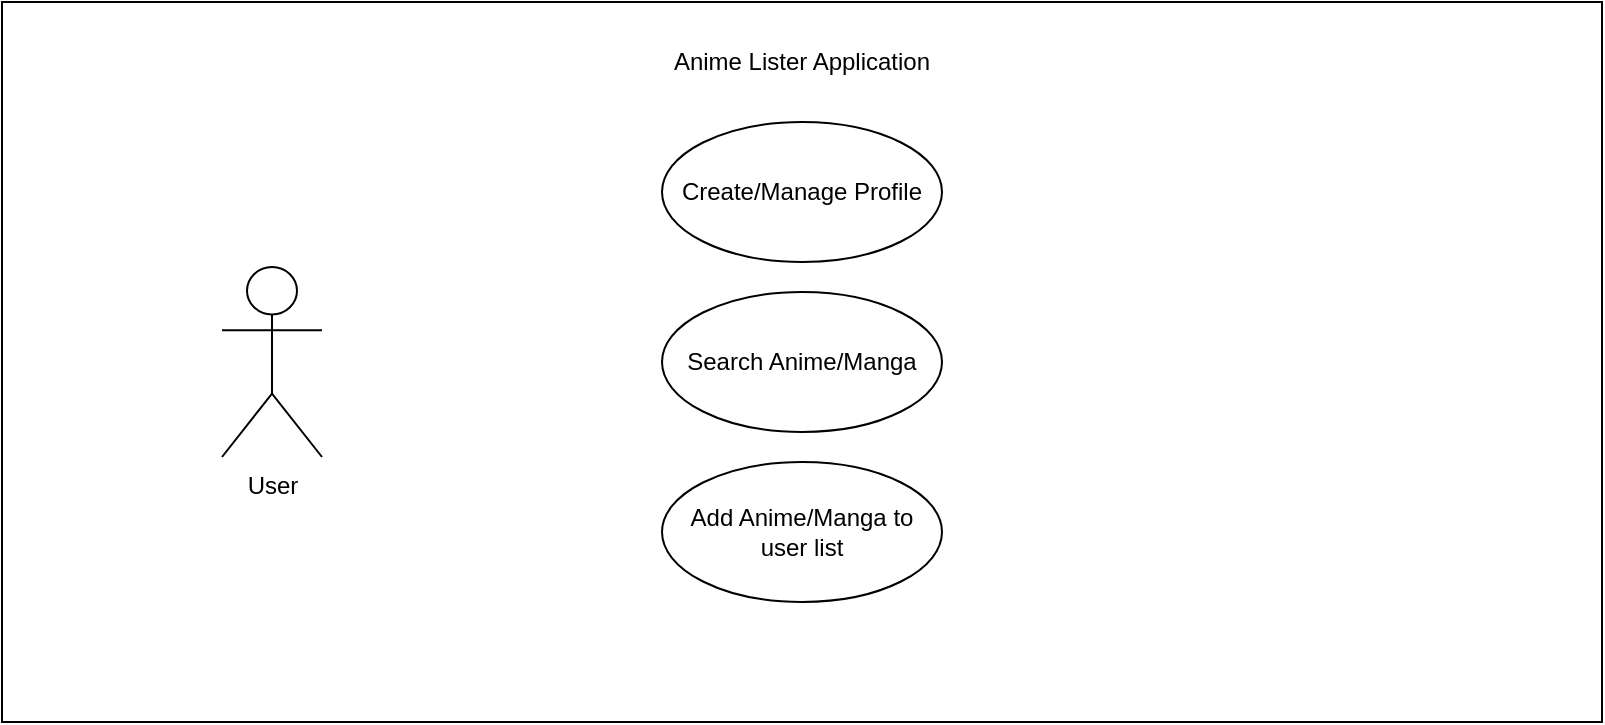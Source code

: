 <mxfile version="12.8.8" type="device"><diagram id="W5EPDAUk3lUrU7cedc7B" name="Page-1"><mxGraphModel dx="1303" dy="775" grid="1" gridSize="10" guides="1" tooltips="1" connect="1" arrows="1" fold="1" page="1" pageScale="1" pageWidth="850" pageHeight="1100" math="0" shadow="0"><root><mxCell id="0"/><mxCell id="1" parent="0"/><mxCell id="uhuf3dEVuhFcpgYCNZ1P-1" value="" style="rounded=0;whiteSpace=wrap;html=1;" vertex="1" parent="1"><mxGeometry x="20" y="40" width="800" height="360" as="geometry"/></mxCell><mxCell id="uhuf3dEVuhFcpgYCNZ1P-2" value="Anime Lister Application" style="text;html=1;strokeColor=none;fillColor=none;align=center;verticalAlign=middle;whiteSpace=wrap;rounded=0;" vertex="1" parent="1"><mxGeometry x="345" y="60" width="150" height="20" as="geometry"/></mxCell><mxCell id="uhuf3dEVuhFcpgYCNZ1P-3" value="User" style="shape=umlActor;verticalLabelPosition=bottom;labelBackgroundColor=#ffffff;verticalAlign=top;html=1;outlineConnect=0;" vertex="1" parent="1"><mxGeometry x="130" y="172.5" width="50" height="95" as="geometry"/></mxCell><mxCell id="uhuf3dEVuhFcpgYCNZ1P-4" value="Search Anime/Manga" style="ellipse;whiteSpace=wrap;html=1;" vertex="1" parent="1"><mxGeometry x="350" y="185" width="140" height="70" as="geometry"/></mxCell><mxCell id="uhuf3dEVuhFcpgYCNZ1P-5" value="Add Anime/Manga to user list" style="ellipse;whiteSpace=wrap;html=1;" vertex="1" parent="1"><mxGeometry x="350" y="270" width="140" height="70" as="geometry"/></mxCell><mxCell id="uhuf3dEVuhFcpgYCNZ1P-6" value="Create/Manage Profile" style="ellipse;whiteSpace=wrap;html=1;" vertex="1" parent="1"><mxGeometry x="350" y="100" width="140" height="70" as="geometry"/></mxCell></root></mxGraphModel></diagram></mxfile>
